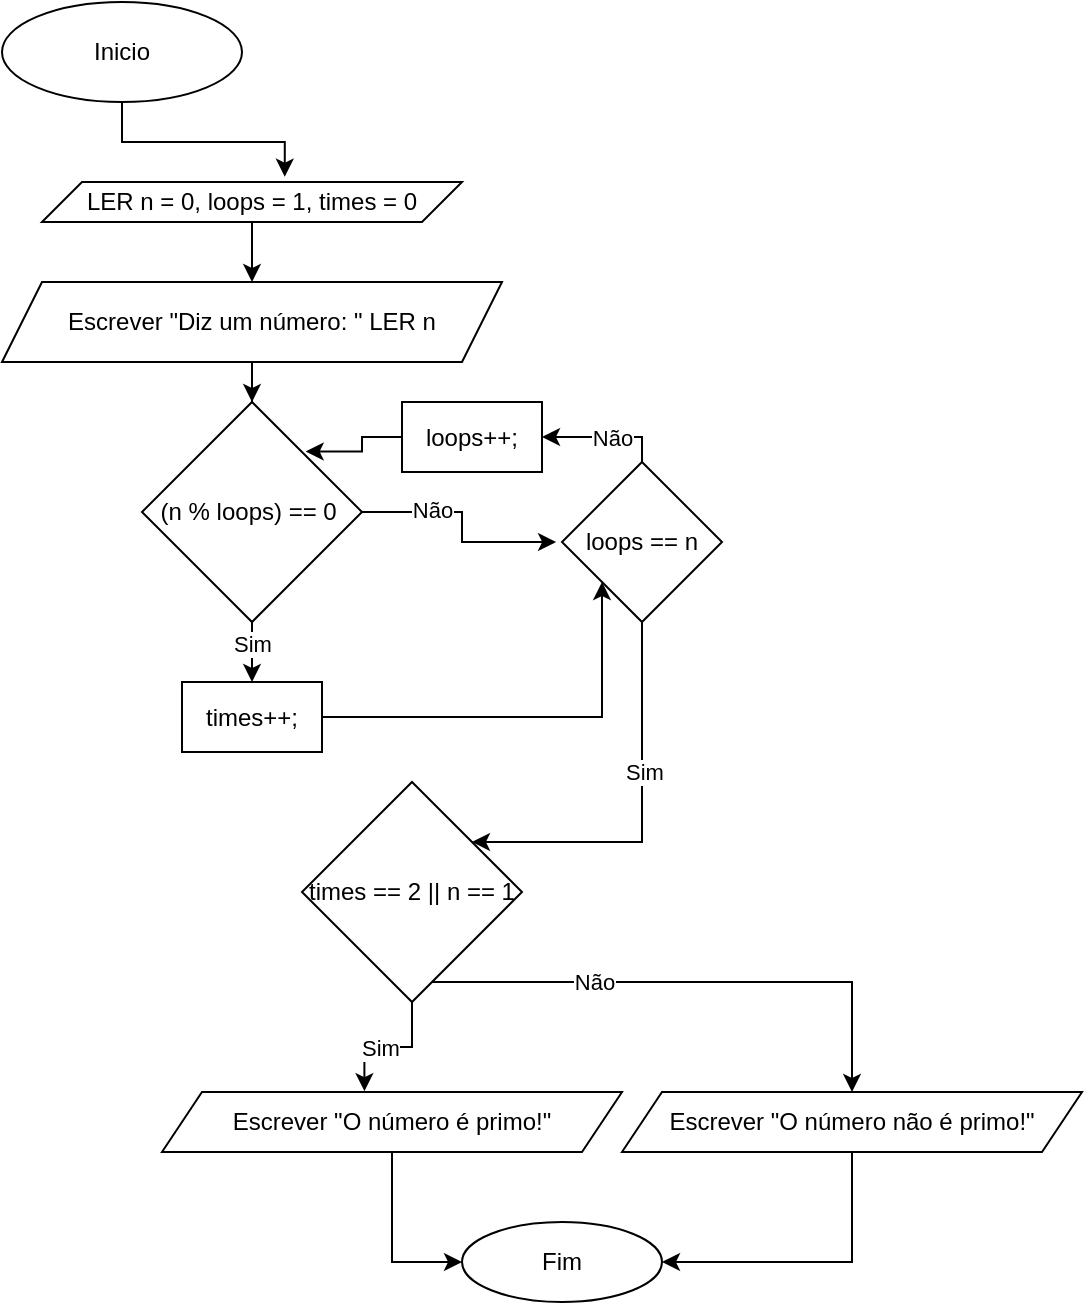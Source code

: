 <mxfile version="28.2.5">
  <diagram name="Página-1" id="olrcjDURVL66J1qGhEUe">
    <mxGraphModel dx="567" dy="314" grid="1" gridSize="10" guides="1" tooltips="1" connect="1" arrows="1" fold="1" page="1" pageScale="1" pageWidth="827" pageHeight="1169" math="0" shadow="0">
      <root>
        <mxCell id="0" />
        <mxCell id="1" parent="0" />
        <mxCell id="XpkNySku3FsEZSMsl5XR-1" value="Inicio" style="ellipse;whiteSpace=wrap;html=1;" vertex="1" parent="1">
          <mxGeometry x="10" y="10" width="120" height="50" as="geometry" />
        </mxCell>
        <mxCell id="XpkNySku3FsEZSMsl5XR-8" style="edgeStyle=orthogonalEdgeStyle;rounded=0;orthogonalLoop=1;jettySize=auto;html=1;entryX=0.5;entryY=0;entryDx=0;entryDy=0;" edge="1" parent="1" source="XpkNySku3FsEZSMsl5XR-2" target="XpkNySku3FsEZSMsl5XR-7">
          <mxGeometry relative="1" as="geometry" />
        </mxCell>
        <mxCell id="XpkNySku3FsEZSMsl5XR-2" value="Escrever &quot;Diz um número: &quot; LER n" style="shape=parallelogram;perimeter=parallelogramPerimeter;whiteSpace=wrap;html=1;fixedSize=1;" vertex="1" parent="1">
          <mxGeometry x="10" y="150" width="250" height="40" as="geometry" />
        </mxCell>
        <mxCell id="XpkNySku3FsEZSMsl5XR-5" style="edgeStyle=orthogonalEdgeStyle;rounded=0;orthogonalLoop=1;jettySize=auto;html=1;entryX=0.5;entryY=0;entryDx=0;entryDy=0;" edge="1" parent="1" source="XpkNySku3FsEZSMsl5XR-3" target="XpkNySku3FsEZSMsl5XR-2">
          <mxGeometry relative="1" as="geometry" />
        </mxCell>
        <mxCell id="XpkNySku3FsEZSMsl5XR-3" value="LER n = 0, loops = 1, times = 0" style="shape=parallelogram;perimeter=parallelogramPerimeter;whiteSpace=wrap;html=1;fixedSize=1;" vertex="1" parent="1">
          <mxGeometry x="30" y="100" width="210" height="20" as="geometry" />
        </mxCell>
        <mxCell id="XpkNySku3FsEZSMsl5XR-4" style="edgeStyle=orthogonalEdgeStyle;rounded=0;orthogonalLoop=1;jettySize=auto;html=1;entryX=0.578;entryY=-0.133;entryDx=0;entryDy=0;entryPerimeter=0;" edge="1" parent="1" source="XpkNySku3FsEZSMsl5XR-1" target="XpkNySku3FsEZSMsl5XR-3">
          <mxGeometry relative="1" as="geometry" />
        </mxCell>
        <mxCell id="XpkNySku3FsEZSMsl5XR-21" style="edgeStyle=orthogonalEdgeStyle;rounded=0;orthogonalLoop=1;jettySize=auto;html=1;entryX=0.5;entryY=0;entryDx=0;entryDy=0;" edge="1" parent="1" source="XpkNySku3FsEZSMsl5XR-7" target="XpkNySku3FsEZSMsl5XR-13">
          <mxGeometry relative="1" as="geometry" />
        </mxCell>
        <mxCell id="XpkNySku3FsEZSMsl5XR-22" value="Sim" style="edgeLabel;html=1;align=center;verticalAlign=middle;resizable=0;points=[];" vertex="1" connectable="0" parent="XpkNySku3FsEZSMsl5XR-21">
          <mxGeometry x="0.214" relative="1" as="geometry">
            <mxPoint as="offset" />
          </mxGeometry>
        </mxCell>
        <mxCell id="XpkNySku3FsEZSMsl5XR-7" value="(n % loops) == 0&amp;nbsp;" style="rhombus;whiteSpace=wrap;html=1;" vertex="1" parent="1">
          <mxGeometry x="80" y="210" width="110" height="110" as="geometry" />
        </mxCell>
        <mxCell id="XpkNySku3FsEZSMsl5XR-38" style="edgeStyle=orthogonalEdgeStyle;rounded=0;orthogonalLoop=1;jettySize=auto;html=1;entryX=0;entryY=0.5;entryDx=0;entryDy=0;" edge="1" parent="1" source="XpkNySku3FsEZSMsl5XR-9" target="XpkNySku3FsEZSMsl5XR-37">
          <mxGeometry relative="1" as="geometry" />
        </mxCell>
        <mxCell id="XpkNySku3FsEZSMsl5XR-9" value="Escrever &quot;O número é primo!&quot;" style="shape=parallelogram;perimeter=parallelogramPerimeter;whiteSpace=wrap;html=1;fixedSize=1;" vertex="1" parent="1">
          <mxGeometry x="90" y="555" width="230" height="30" as="geometry" />
        </mxCell>
        <mxCell id="XpkNySku3FsEZSMsl5XR-53" style="edgeStyle=orthogonalEdgeStyle;rounded=0;orthogonalLoop=1;jettySize=auto;html=1;exitX=1;exitY=0.5;exitDx=0;exitDy=0;entryX=0;entryY=1;entryDx=0;entryDy=0;" edge="1" parent="1" source="XpkNySku3FsEZSMsl5XR-13" target="XpkNySku3FsEZSMsl5XR-18">
          <mxGeometry relative="1" as="geometry" />
        </mxCell>
        <mxCell id="XpkNySku3FsEZSMsl5XR-13" value="times++;" style="rounded=0;whiteSpace=wrap;html=1;" vertex="1" parent="1">
          <mxGeometry x="100" y="350" width="70" height="35" as="geometry" />
        </mxCell>
        <mxCell id="XpkNySku3FsEZSMsl5XR-30" style="edgeStyle=orthogonalEdgeStyle;rounded=0;orthogonalLoop=1;jettySize=auto;html=1;" edge="1" parent="1" source="XpkNySku3FsEZSMsl5XR-18" target="XpkNySku3FsEZSMsl5XR-28">
          <mxGeometry relative="1" as="geometry">
            <Array as="points">
              <mxPoint x="330" y="430" />
            </Array>
          </mxGeometry>
        </mxCell>
        <mxCell id="XpkNySku3FsEZSMsl5XR-31" value="Sim" style="edgeLabel;html=1;align=center;verticalAlign=middle;resizable=0;points=[];" vertex="1" connectable="0" parent="XpkNySku3FsEZSMsl5XR-30">
          <mxGeometry x="-0.233" y="1" relative="1" as="geometry">
            <mxPoint as="offset" />
          </mxGeometry>
        </mxCell>
        <mxCell id="XpkNySku3FsEZSMsl5XR-47" style="edgeStyle=orthogonalEdgeStyle;rounded=0;orthogonalLoop=1;jettySize=auto;html=1;entryX=1;entryY=0.5;entryDx=0;entryDy=0;" edge="1" parent="1" source="XpkNySku3FsEZSMsl5XR-18" target="XpkNySku3FsEZSMsl5XR-46">
          <mxGeometry relative="1" as="geometry">
            <Array as="points">
              <mxPoint x="330" y="228" />
            </Array>
          </mxGeometry>
        </mxCell>
        <mxCell id="XpkNySku3FsEZSMsl5XR-54" value="Não" style="edgeLabel;html=1;align=center;verticalAlign=middle;resizable=0;points=[];" vertex="1" connectable="0" parent="XpkNySku3FsEZSMsl5XR-47">
          <mxGeometry x="-0.12" relative="1" as="geometry">
            <mxPoint as="offset" />
          </mxGeometry>
        </mxCell>
        <mxCell id="XpkNySku3FsEZSMsl5XR-18" value="loops == n" style="rhombus;whiteSpace=wrap;html=1;" vertex="1" parent="1">
          <mxGeometry x="290" y="240" width="80" height="80" as="geometry" />
        </mxCell>
        <mxCell id="XpkNySku3FsEZSMsl5XR-35" style="edgeStyle=orthogonalEdgeStyle;rounded=0;orthogonalLoop=1;jettySize=auto;html=1;" edge="1" parent="1" source="XpkNySku3FsEZSMsl5XR-28" target="XpkNySku3FsEZSMsl5XR-34">
          <mxGeometry relative="1" as="geometry">
            <Array as="points">
              <mxPoint x="435" y="500" />
            </Array>
          </mxGeometry>
        </mxCell>
        <mxCell id="XpkNySku3FsEZSMsl5XR-36" value="Não" style="edgeLabel;html=1;align=center;verticalAlign=middle;resizable=0;points=[];" vertex="1" connectable="0" parent="XpkNySku3FsEZSMsl5XR-35">
          <mxGeometry x="-0.389" relative="1" as="geometry">
            <mxPoint as="offset" />
          </mxGeometry>
        </mxCell>
        <mxCell id="XpkNySku3FsEZSMsl5XR-28" value="times == 2 || n == 1" style="rhombus;whiteSpace=wrap;html=1;" vertex="1" parent="1">
          <mxGeometry x="160" y="400" width="110" height="110" as="geometry" />
        </mxCell>
        <mxCell id="XpkNySku3FsEZSMsl5XR-32" style="edgeStyle=orthogonalEdgeStyle;rounded=0;orthogonalLoop=1;jettySize=auto;html=1;entryX=0.44;entryY=-0.014;entryDx=0;entryDy=0;entryPerimeter=0;" edge="1" parent="1" source="XpkNySku3FsEZSMsl5XR-28" target="XpkNySku3FsEZSMsl5XR-9">
          <mxGeometry relative="1" as="geometry" />
        </mxCell>
        <mxCell id="XpkNySku3FsEZSMsl5XR-33" value="Sim" style="edgeLabel;html=1;align=center;verticalAlign=middle;resizable=0;points=[];" vertex="1" connectable="0" parent="XpkNySku3FsEZSMsl5XR-32">
          <mxGeometry x="0.143" relative="1" as="geometry">
            <mxPoint as="offset" />
          </mxGeometry>
        </mxCell>
        <mxCell id="XpkNySku3FsEZSMsl5XR-39" style="edgeStyle=orthogonalEdgeStyle;rounded=0;orthogonalLoop=1;jettySize=auto;html=1;entryX=1;entryY=0.5;entryDx=0;entryDy=0;" edge="1" parent="1" source="XpkNySku3FsEZSMsl5XR-34" target="XpkNySku3FsEZSMsl5XR-37">
          <mxGeometry relative="1" as="geometry" />
        </mxCell>
        <mxCell id="XpkNySku3FsEZSMsl5XR-34" value="Escrever &quot;O número não é primo!&quot;" style="shape=parallelogram;perimeter=parallelogramPerimeter;whiteSpace=wrap;html=1;fixedSize=1;" vertex="1" parent="1">
          <mxGeometry x="320" y="555" width="230" height="30" as="geometry" />
        </mxCell>
        <mxCell id="XpkNySku3FsEZSMsl5XR-37" value="Fim" style="ellipse;whiteSpace=wrap;html=1;" vertex="1" parent="1">
          <mxGeometry x="240" y="620" width="100" height="40" as="geometry" />
        </mxCell>
        <mxCell id="XpkNySku3FsEZSMsl5XR-46" value="loops++;" style="rounded=0;whiteSpace=wrap;html=1;" vertex="1" parent="1">
          <mxGeometry x="210" y="210" width="70" height="35" as="geometry" />
        </mxCell>
        <mxCell id="XpkNySku3FsEZSMsl5XR-48" style="edgeStyle=orthogonalEdgeStyle;rounded=0;orthogonalLoop=1;jettySize=auto;html=1;exitX=0;exitY=0.5;exitDx=0;exitDy=0;entryX=0.744;entryY=0.225;entryDx=0;entryDy=0;entryPerimeter=0;" edge="1" parent="1" source="XpkNySku3FsEZSMsl5XR-46" target="XpkNySku3FsEZSMsl5XR-7">
          <mxGeometry relative="1" as="geometry" />
        </mxCell>
        <mxCell id="XpkNySku3FsEZSMsl5XR-49" style="edgeStyle=orthogonalEdgeStyle;rounded=0;orthogonalLoop=1;jettySize=auto;html=1;entryX=-0.037;entryY=0.5;entryDx=0;entryDy=0;entryPerimeter=0;" edge="1" parent="1" source="XpkNySku3FsEZSMsl5XR-7" target="XpkNySku3FsEZSMsl5XR-18">
          <mxGeometry relative="1" as="geometry" />
        </mxCell>
        <mxCell id="XpkNySku3FsEZSMsl5XR-50" value="Não" style="edgeLabel;html=1;align=center;verticalAlign=middle;resizable=0;points=[];" vertex="1" connectable="0" parent="XpkNySku3FsEZSMsl5XR-49">
          <mxGeometry x="-0.375" y="1" relative="1" as="geometry">
            <mxPoint as="offset" />
          </mxGeometry>
        </mxCell>
      </root>
    </mxGraphModel>
  </diagram>
</mxfile>

